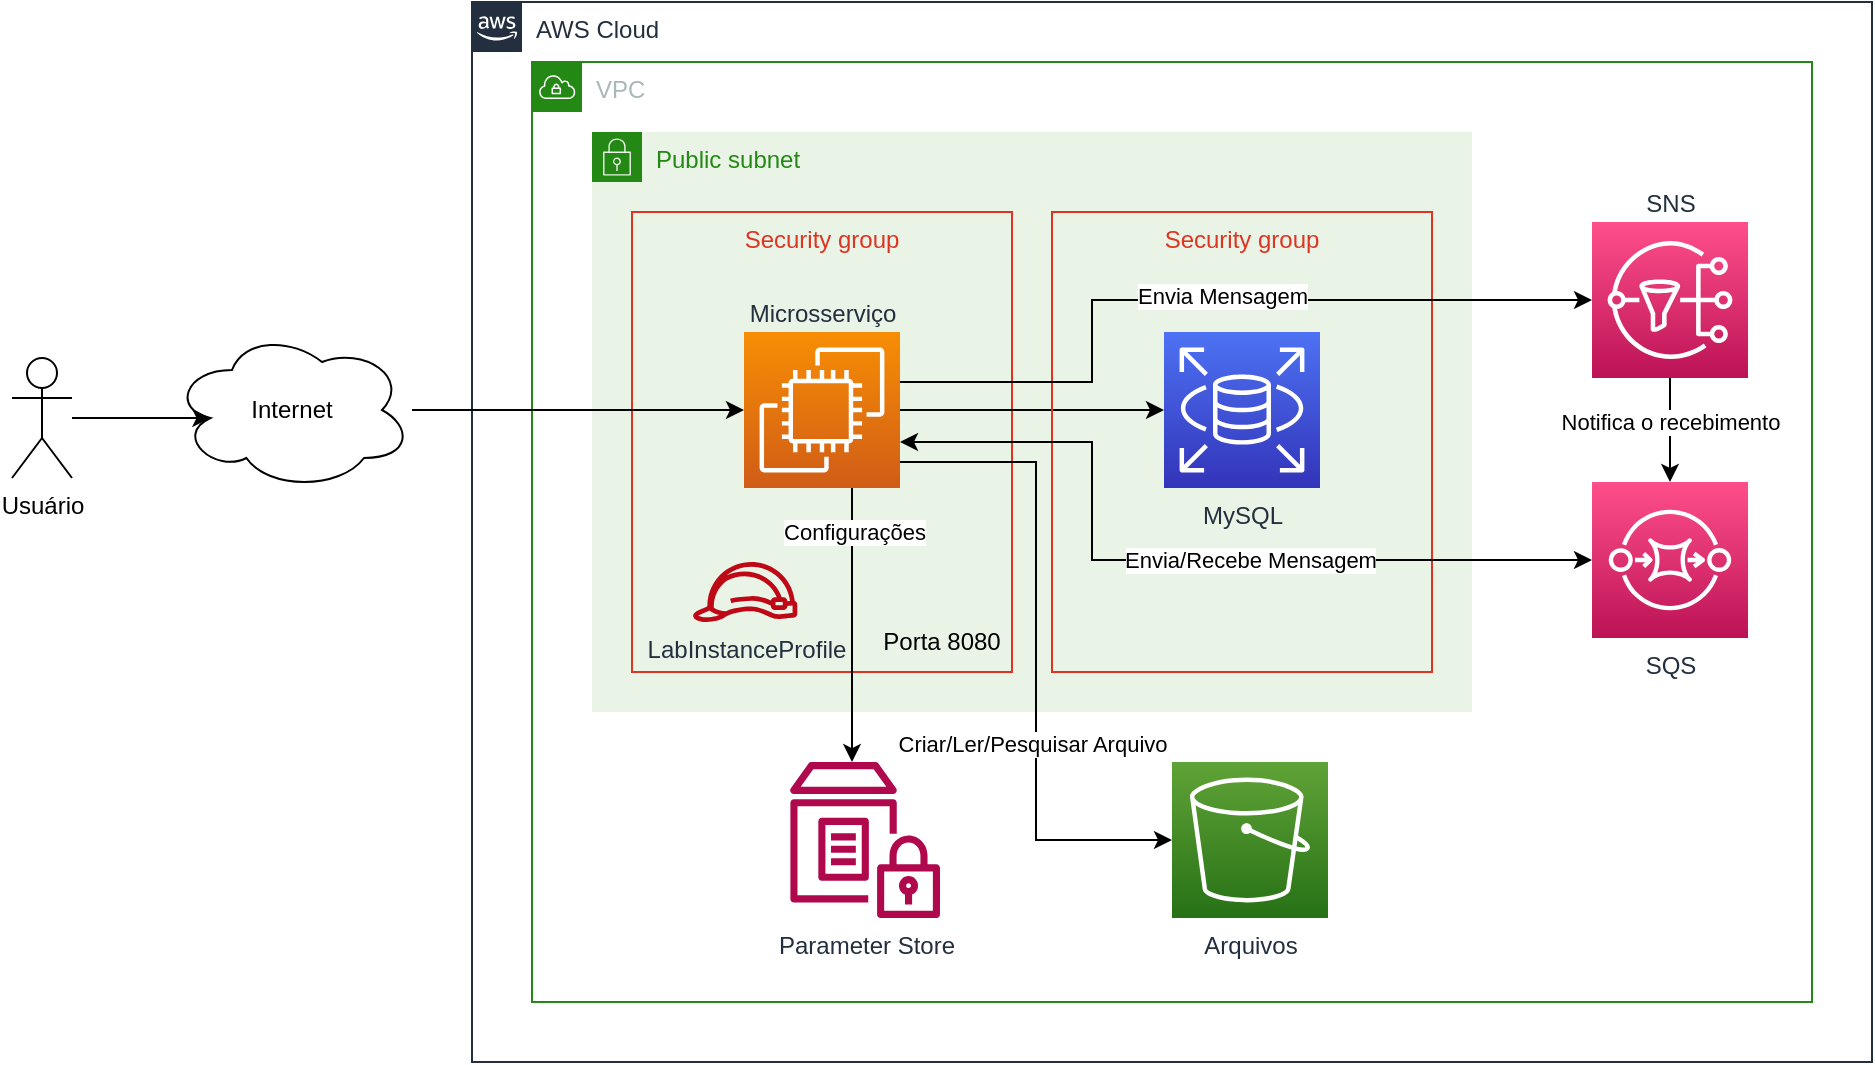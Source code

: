 <mxfile version="20.7.4" type="device"><diagram id="NojSB9YsHUgld7k8VoaS" name="Página-1"><mxGraphModel dx="1430" dy="577" grid="1" gridSize="10" guides="1" tooltips="1" connect="1" arrows="1" fold="1" page="1" pageScale="1" pageWidth="827" pageHeight="1169" math="0" shadow="0"><root><mxCell id="0"/><mxCell id="1" parent="0"/><mxCell id="tvmYtzpyHxfjCvwNAI-o-1" value="AWS Cloud" style="points=[[0,0],[0.25,0],[0.5,0],[0.75,0],[1,0],[1,0.25],[1,0.5],[1,0.75],[1,1],[0.75,1],[0.5,1],[0.25,1],[0,1],[0,0.75],[0,0.5],[0,0.25]];outlineConnect=0;gradientColor=none;html=1;whiteSpace=wrap;fontSize=12;fontStyle=0;container=1;pointerEvents=0;collapsible=0;recursiveResize=0;shape=mxgraph.aws4.group;grIcon=mxgraph.aws4.group_aws_cloud_alt;strokeColor=#232F3E;fillColor=none;verticalAlign=top;align=left;spacingLeft=30;fontColor=#232F3E;dashed=0;" vertex="1" parent="1"><mxGeometry x="250" y="10" width="700" height="530" as="geometry"/></mxCell><mxCell id="tvmYtzpyHxfjCvwNAI-o-2" value="VPC" style="points=[[0,0],[0.25,0],[0.5,0],[0.75,0],[1,0],[1,0.25],[1,0.5],[1,0.75],[1,1],[0.75,1],[0.5,1],[0.25,1],[0,1],[0,0.75],[0,0.5],[0,0.25]];outlineConnect=0;gradientColor=none;html=1;whiteSpace=wrap;fontSize=12;fontStyle=0;container=1;pointerEvents=0;collapsible=0;recursiveResize=0;shape=mxgraph.aws4.group;grIcon=mxgraph.aws4.group_vpc;strokeColor=#248814;fillColor=none;verticalAlign=top;align=left;spacingLeft=30;fontColor=#AAB7B8;dashed=0;" vertex="1" parent="tvmYtzpyHxfjCvwNAI-o-1"><mxGeometry x="30" y="30" width="640" height="470" as="geometry"/></mxCell><mxCell id="tvmYtzpyHxfjCvwNAI-o-3" value="Public subnet" style="points=[[0,0],[0.25,0],[0.5,0],[0.75,0],[1,0],[1,0.25],[1,0.5],[1,0.75],[1,1],[0.75,1],[0.5,1],[0.25,1],[0,1],[0,0.75],[0,0.5],[0,0.25]];outlineConnect=0;gradientColor=none;html=1;whiteSpace=wrap;fontSize=12;fontStyle=0;container=1;pointerEvents=0;collapsible=0;recursiveResize=0;shape=mxgraph.aws4.group;grIcon=mxgraph.aws4.group_security_group;grStroke=0;strokeColor=#248814;fillColor=#E9F3E6;verticalAlign=top;align=left;spacingLeft=30;fontColor=#248814;dashed=0;" vertex="1" parent="tvmYtzpyHxfjCvwNAI-o-2"><mxGeometry x="30" y="35" width="440" height="290" as="geometry"/></mxCell><mxCell id="tvmYtzpyHxfjCvwNAI-o-4" value="Security group" style="fillColor=none;strokeColor=#DD3522;verticalAlign=top;fontStyle=0;fontColor=#DD3522;" vertex="1" parent="tvmYtzpyHxfjCvwNAI-o-3"><mxGeometry x="20" y="40" width="190" height="230" as="geometry"/></mxCell><mxCell id="tvmYtzpyHxfjCvwNAI-o-12" style="edgeStyle=orthogonalEdgeStyle;rounded=0;orthogonalLoop=1;jettySize=auto;html=1;" edge="1" parent="tvmYtzpyHxfjCvwNAI-o-3" source="tvmYtzpyHxfjCvwNAI-o-5" target="tvmYtzpyHxfjCvwNAI-o-11"><mxGeometry relative="1" as="geometry"/></mxCell><mxCell id="tvmYtzpyHxfjCvwNAI-o-5" value="Microsserviço" style="sketch=0;points=[[0,0,0],[0.25,0,0],[0.5,0,0],[0.75,0,0],[1,0,0],[0,1,0],[0.25,1,0],[0.5,1,0],[0.75,1,0],[1,1,0],[0,0.25,0],[0,0.5,0],[0,0.75,0],[1,0.25,0],[1,0.5,0],[1,0.75,0]];outlineConnect=0;fontColor=#232F3E;gradientColor=#F78E04;gradientDirection=north;fillColor=#D05C17;strokeColor=#ffffff;dashed=0;verticalLabelPosition=top;verticalAlign=bottom;align=center;html=1;fontSize=12;fontStyle=0;aspect=fixed;shape=mxgraph.aws4.resourceIcon;resIcon=mxgraph.aws4.ec2;labelPosition=center;" vertex="1" parent="tvmYtzpyHxfjCvwNAI-o-3"><mxGeometry x="76" y="100" width="78" height="78" as="geometry"/></mxCell><mxCell id="tvmYtzpyHxfjCvwNAI-o-7" value="Porta 8080" style="text;html=1;strokeColor=none;fillColor=none;align=center;verticalAlign=middle;whiteSpace=wrap;rounded=0;" vertex="1" parent="tvmYtzpyHxfjCvwNAI-o-3"><mxGeometry x="140" y="240" width="70" height="30" as="geometry"/></mxCell><mxCell id="tvmYtzpyHxfjCvwNAI-o-10" value="Security group" style="fillColor=none;strokeColor=#DD3522;verticalAlign=top;fontStyle=0;fontColor=#DD3522;" vertex="1" parent="tvmYtzpyHxfjCvwNAI-o-3"><mxGeometry x="230" y="40" width="190" height="230" as="geometry"/></mxCell><mxCell id="tvmYtzpyHxfjCvwNAI-o-11" value="MySQL" style="sketch=0;points=[[0,0,0],[0.25,0,0],[0.5,0,0],[0.75,0,0],[1,0,0],[0,1,0],[0.25,1,0],[0.5,1,0],[0.75,1,0],[1,1,0],[0,0.25,0],[0,0.5,0],[0,0.75,0],[1,0.25,0],[1,0.5,0],[1,0.75,0]];outlineConnect=0;fontColor=#232F3E;gradientColor=#4D72F3;gradientDirection=north;fillColor=#3334B9;strokeColor=#ffffff;dashed=0;verticalLabelPosition=bottom;verticalAlign=top;align=center;html=1;fontSize=12;fontStyle=0;aspect=fixed;shape=mxgraph.aws4.resourceIcon;resIcon=mxgraph.aws4.rds;" vertex="1" parent="tvmYtzpyHxfjCvwNAI-o-3"><mxGeometry x="286" y="100" width="78" height="78" as="geometry"/></mxCell><mxCell id="tvmYtzpyHxfjCvwNAI-o-13" value="LabInstanceProfile" style="sketch=0;outlineConnect=0;fontColor=#232F3E;gradientColor=none;fillColor=#BF0816;strokeColor=none;dashed=0;verticalLabelPosition=bottom;verticalAlign=top;align=center;html=1;fontSize=12;fontStyle=0;aspect=fixed;pointerEvents=1;shape=mxgraph.aws4.role;" vertex="1" parent="tvmYtzpyHxfjCvwNAI-o-3"><mxGeometry x="50" y="215" width="53.18" height="30" as="geometry"/></mxCell><mxCell id="tvmYtzpyHxfjCvwNAI-o-8" value="Parameter Store" style="sketch=0;outlineConnect=0;fontColor=#232F3E;gradientColor=none;fillColor=#B0084D;strokeColor=none;dashed=0;verticalLabelPosition=bottom;verticalAlign=top;align=center;html=1;fontSize=12;fontStyle=0;aspect=fixed;pointerEvents=1;shape=mxgraph.aws4.parameter_store;" vertex="1" parent="tvmYtzpyHxfjCvwNAI-o-2"><mxGeometry x="129" y="350" width="75" height="78" as="geometry"/></mxCell><mxCell id="tvmYtzpyHxfjCvwNAI-o-9" value="Arquivos" style="sketch=0;points=[[0,0,0],[0.25,0,0],[0.5,0,0],[0.75,0,0],[1,0,0],[0,1,0],[0.25,1,0],[0.5,1,0],[0.75,1,0],[1,1,0],[0,0.25,0],[0,0.5,0],[0,0.75,0],[1,0.25,0],[1,0.5,0],[1,0.75,0]];outlineConnect=0;fontColor=#232F3E;gradientColor=#60A337;gradientDirection=north;fillColor=#277116;strokeColor=#ffffff;dashed=0;verticalLabelPosition=bottom;verticalAlign=top;align=center;html=1;fontSize=12;fontStyle=0;aspect=fixed;shape=mxgraph.aws4.resourceIcon;resIcon=mxgraph.aws4.s3;" vertex="1" parent="tvmYtzpyHxfjCvwNAI-o-2"><mxGeometry x="320" y="350" width="78" height="78" as="geometry"/></mxCell><mxCell id="tvmYtzpyHxfjCvwNAI-o-26" style="edgeStyle=orthogonalEdgeStyle;rounded=0;orthogonalLoop=1;jettySize=auto;html=1;entryX=0.5;entryY=0;entryDx=0;entryDy=0;entryPerimeter=0;" edge="1" parent="tvmYtzpyHxfjCvwNAI-o-2" source="tvmYtzpyHxfjCvwNAI-o-19" target="tvmYtzpyHxfjCvwNAI-o-20"><mxGeometry relative="1" as="geometry"/></mxCell><mxCell id="tvmYtzpyHxfjCvwNAI-o-31" value="Notifica o recebimento" style="edgeLabel;html=1;align=center;verticalAlign=middle;resizable=0;points=[];" vertex="1" connectable="0" parent="tvmYtzpyHxfjCvwNAI-o-26"><mxGeometry x="-0.154" relative="1" as="geometry"><mxPoint as="offset"/></mxGeometry></mxCell><mxCell id="tvmYtzpyHxfjCvwNAI-o-19" value="SNS" style="sketch=0;points=[[0,0,0],[0.25,0,0],[0.5,0,0],[0.75,0,0],[1,0,0],[0,1,0],[0.25,1,0],[0.5,1,0],[0.75,1,0],[1,1,0],[0,0.25,0],[0,0.5,0],[0,0.75,0],[1,0.25,0],[1,0.5,0],[1,0.75,0]];outlineConnect=0;fontColor=#232F3E;gradientColor=#FF4F8B;gradientDirection=north;fillColor=#BC1356;strokeColor=#ffffff;dashed=0;verticalLabelPosition=top;verticalAlign=bottom;align=center;html=1;fontSize=12;fontStyle=0;aspect=fixed;shape=mxgraph.aws4.resourceIcon;resIcon=mxgraph.aws4.sns;labelPosition=center;" vertex="1" parent="tvmYtzpyHxfjCvwNAI-o-2"><mxGeometry x="530" y="80" width="78" height="78" as="geometry"/></mxCell><mxCell id="tvmYtzpyHxfjCvwNAI-o-20" value="SQS" style="sketch=0;points=[[0,0,0],[0.25,0,0],[0.5,0,0],[0.75,0,0],[1,0,0],[0,1,0],[0.25,1,0],[0.5,1,0],[0.75,1,0],[1,1,0],[0,0.25,0],[0,0.5,0],[0,0.75,0],[1,0.25,0],[1,0.5,0],[1,0.75,0]];outlineConnect=0;fontColor=#232F3E;gradientColor=#FF4F8B;gradientDirection=north;fillColor=#BC1356;strokeColor=#ffffff;dashed=0;verticalLabelPosition=bottom;verticalAlign=top;align=center;html=1;fontSize=12;fontStyle=0;aspect=fixed;shape=mxgraph.aws4.resourceIcon;resIcon=mxgraph.aws4.sqs;" vertex="1" parent="tvmYtzpyHxfjCvwNAI-o-2"><mxGeometry x="530" y="210" width="78" height="78" as="geometry"/></mxCell><mxCell id="tvmYtzpyHxfjCvwNAI-o-23" style="edgeStyle=orthogonalEdgeStyle;rounded=0;orthogonalLoop=1;jettySize=auto;html=1;" edge="1" parent="tvmYtzpyHxfjCvwNAI-o-2" source="tvmYtzpyHxfjCvwNAI-o-5" target="tvmYtzpyHxfjCvwNAI-o-8"><mxGeometry relative="1" as="geometry"><Array as="points"><mxPoint x="160" y="310"/><mxPoint x="160" y="310"/></Array></mxGeometry></mxCell><mxCell id="tvmYtzpyHxfjCvwNAI-o-32" value="Configurações" style="edgeLabel;html=1;align=center;verticalAlign=middle;resizable=0;points=[];" vertex="1" connectable="0" parent="tvmYtzpyHxfjCvwNAI-o-23"><mxGeometry x="-0.683" y="1" relative="1" as="geometry"><mxPoint as="offset"/></mxGeometry></mxCell><mxCell id="tvmYtzpyHxfjCvwNAI-o-24" style="edgeStyle=orthogonalEdgeStyle;rounded=0;orthogonalLoop=1;jettySize=auto;html=1;entryX=0;entryY=0.5;entryDx=0;entryDy=0;entryPerimeter=0;" edge="1" parent="tvmYtzpyHxfjCvwNAI-o-2" source="tvmYtzpyHxfjCvwNAI-o-5" target="tvmYtzpyHxfjCvwNAI-o-9"><mxGeometry relative="1" as="geometry"><Array as="points"><mxPoint x="252" y="200"/><mxPoint x="252" y="389"/></Array></mxGeometry></mxCell><mxCell id="tvmYtzpyHxfjCvwNAI-o-30" value="Criar/Ler/Pesquisar Arquivo" style="edgeLabel;html=1;align=center;verticalAlign=middle;resizable=0;points=[];" vertex="1" connectable="0" parent="tvmYtzpyHxfjCvwNAI-o-24"><mxGeometry x="0.295" y="2" relative="1" as="geometry"><mxPoint x="-4" y="-2" as="offset"/></mxGeometry></mxCell><mxCell id="tvmYtzpyHxfjCvwNAI-o-25" style="edgeStyle=orthogonalEdgeStyle;rounded=0;orthogonalLoop=1;jettySize=auto;html=1;" edge="1" parent="tvmYtzpyHxfjCvwNAI-o-2" source="tvmYtzpyHxfjCvwNAI-o-5" target="tvmYtzpyHxfjCvwNAI-o-19"><mxGeometry relative="1" as="geometry"><Array as="points"><mxPoint x="280" y="160"/><mxPoint x="280" y="119"/></Array></mxGeometry></mxCell><mxCell id="tvmYtzpyHxfjCvwNAI-o-28" value="Envia Mensagem" style="edgeLabel;html=1;align=center;verticalAlign=middle;resizable=0;points=[];" vertex="1" connectable="0" parent="tvmYtzpyHxfjCvwNAI-o-25"><mxGeometry x="0.044" y="2" relative="1" as="geometry"><mxPoint as="offset"/></mxGeometry></mxCell><mxCell id="tvmYtzpyHxfjCvwNAI-o-27" style="edgeStyle=orthogonalEdgeStyle;rounded=0;orthogonalLoop=1;jettySize=auto;html=1;entryX=0;entryY=0.5;entryDx=0;entryDy=0;entryPerimeter=0;startArrow=classic;startFill=1;" edge="1" parent="tvmYtzpyHxfjCvwNAI-o-2" source="tvmYtzpyHxfjCvwNAI-o-5" target="tvmYtzpyHxfjCvwNAI-o-20"><mxGeometry relative="1" as="geometry"><Array as="points"><mxPoint x="280" y="190"/><mxPoint x="280" y="249"/></Array></mxGeometry></mxCell><mxCell id="tvmYtzpyHxfjCvwNAI-o-29" value="Envia/Recebe Mensagem" style="edgeLabel;html=1;align=center;verticalAlign=middle;resizable=0;points=[];" vertex="1" connectable="0" parent="tvmYtzpyHxfjCvwNAI-o-27"><mxGeometry x="0.042" relative="1" as="geometry"><mxPoint x="23" as="offset"/></mxGeometry></mxCell><mxCell id="tvmYtzpyHxfjCvwNAI-o-15" style="edgeStyle=orthogonalEdgeStyle;rounded=0;orthogonalLoop=1;jettySize=auto;html=1;" edge="1" parent="1" source="tvmYtzpyHxfjCvwNAI-o-14" target="tvmYtzpyHxfjCvwNAI-o-5"><mxGeometry relative="1" as="geometry"/></mxCell><mxCell id="tvmYtzpyHxfjCvwNAI-o-14" value="Internet" style="ellipse;shape=cloud;whiteSpace=wrap;html=1;" vertex="1" parent="1"><mxGeometry x="100" y="174" width="120" height="80" as="geometry"/></mxCell><mxCell id="tvmYtzpyHxfjCvwNAI-o-17" style="edgeStyle=orthogonalEdgeStyle;rounded=0;orthogonalLoop=1;jettySize=auto;html=1;entryX=0.16;entryY=0.55;entryDx=0;entryDy=0;entryPerimeter=0;" edge="1" parent="1" source="tvmYtzpyHxfjCvwNAI-o-16" target="tvmYtzpyHxfjCvwNAI-o-14"><mxGeometry relative="1" as="geometry"/></mxCell><mxCell id="tvmYtzpyHxfjCvwNAI-o-16" value="Usuário" style="shape=umlActor;verticalLabelPosition=bottom;verticalAlign=top;html=1;outlineConnect=0;" vertex="1" parent="1"><mxGeometry x="20" y="188" width="30" height="60" as="geometry"/></mxCell></root></mxGraphModel></diagram></mxfile>